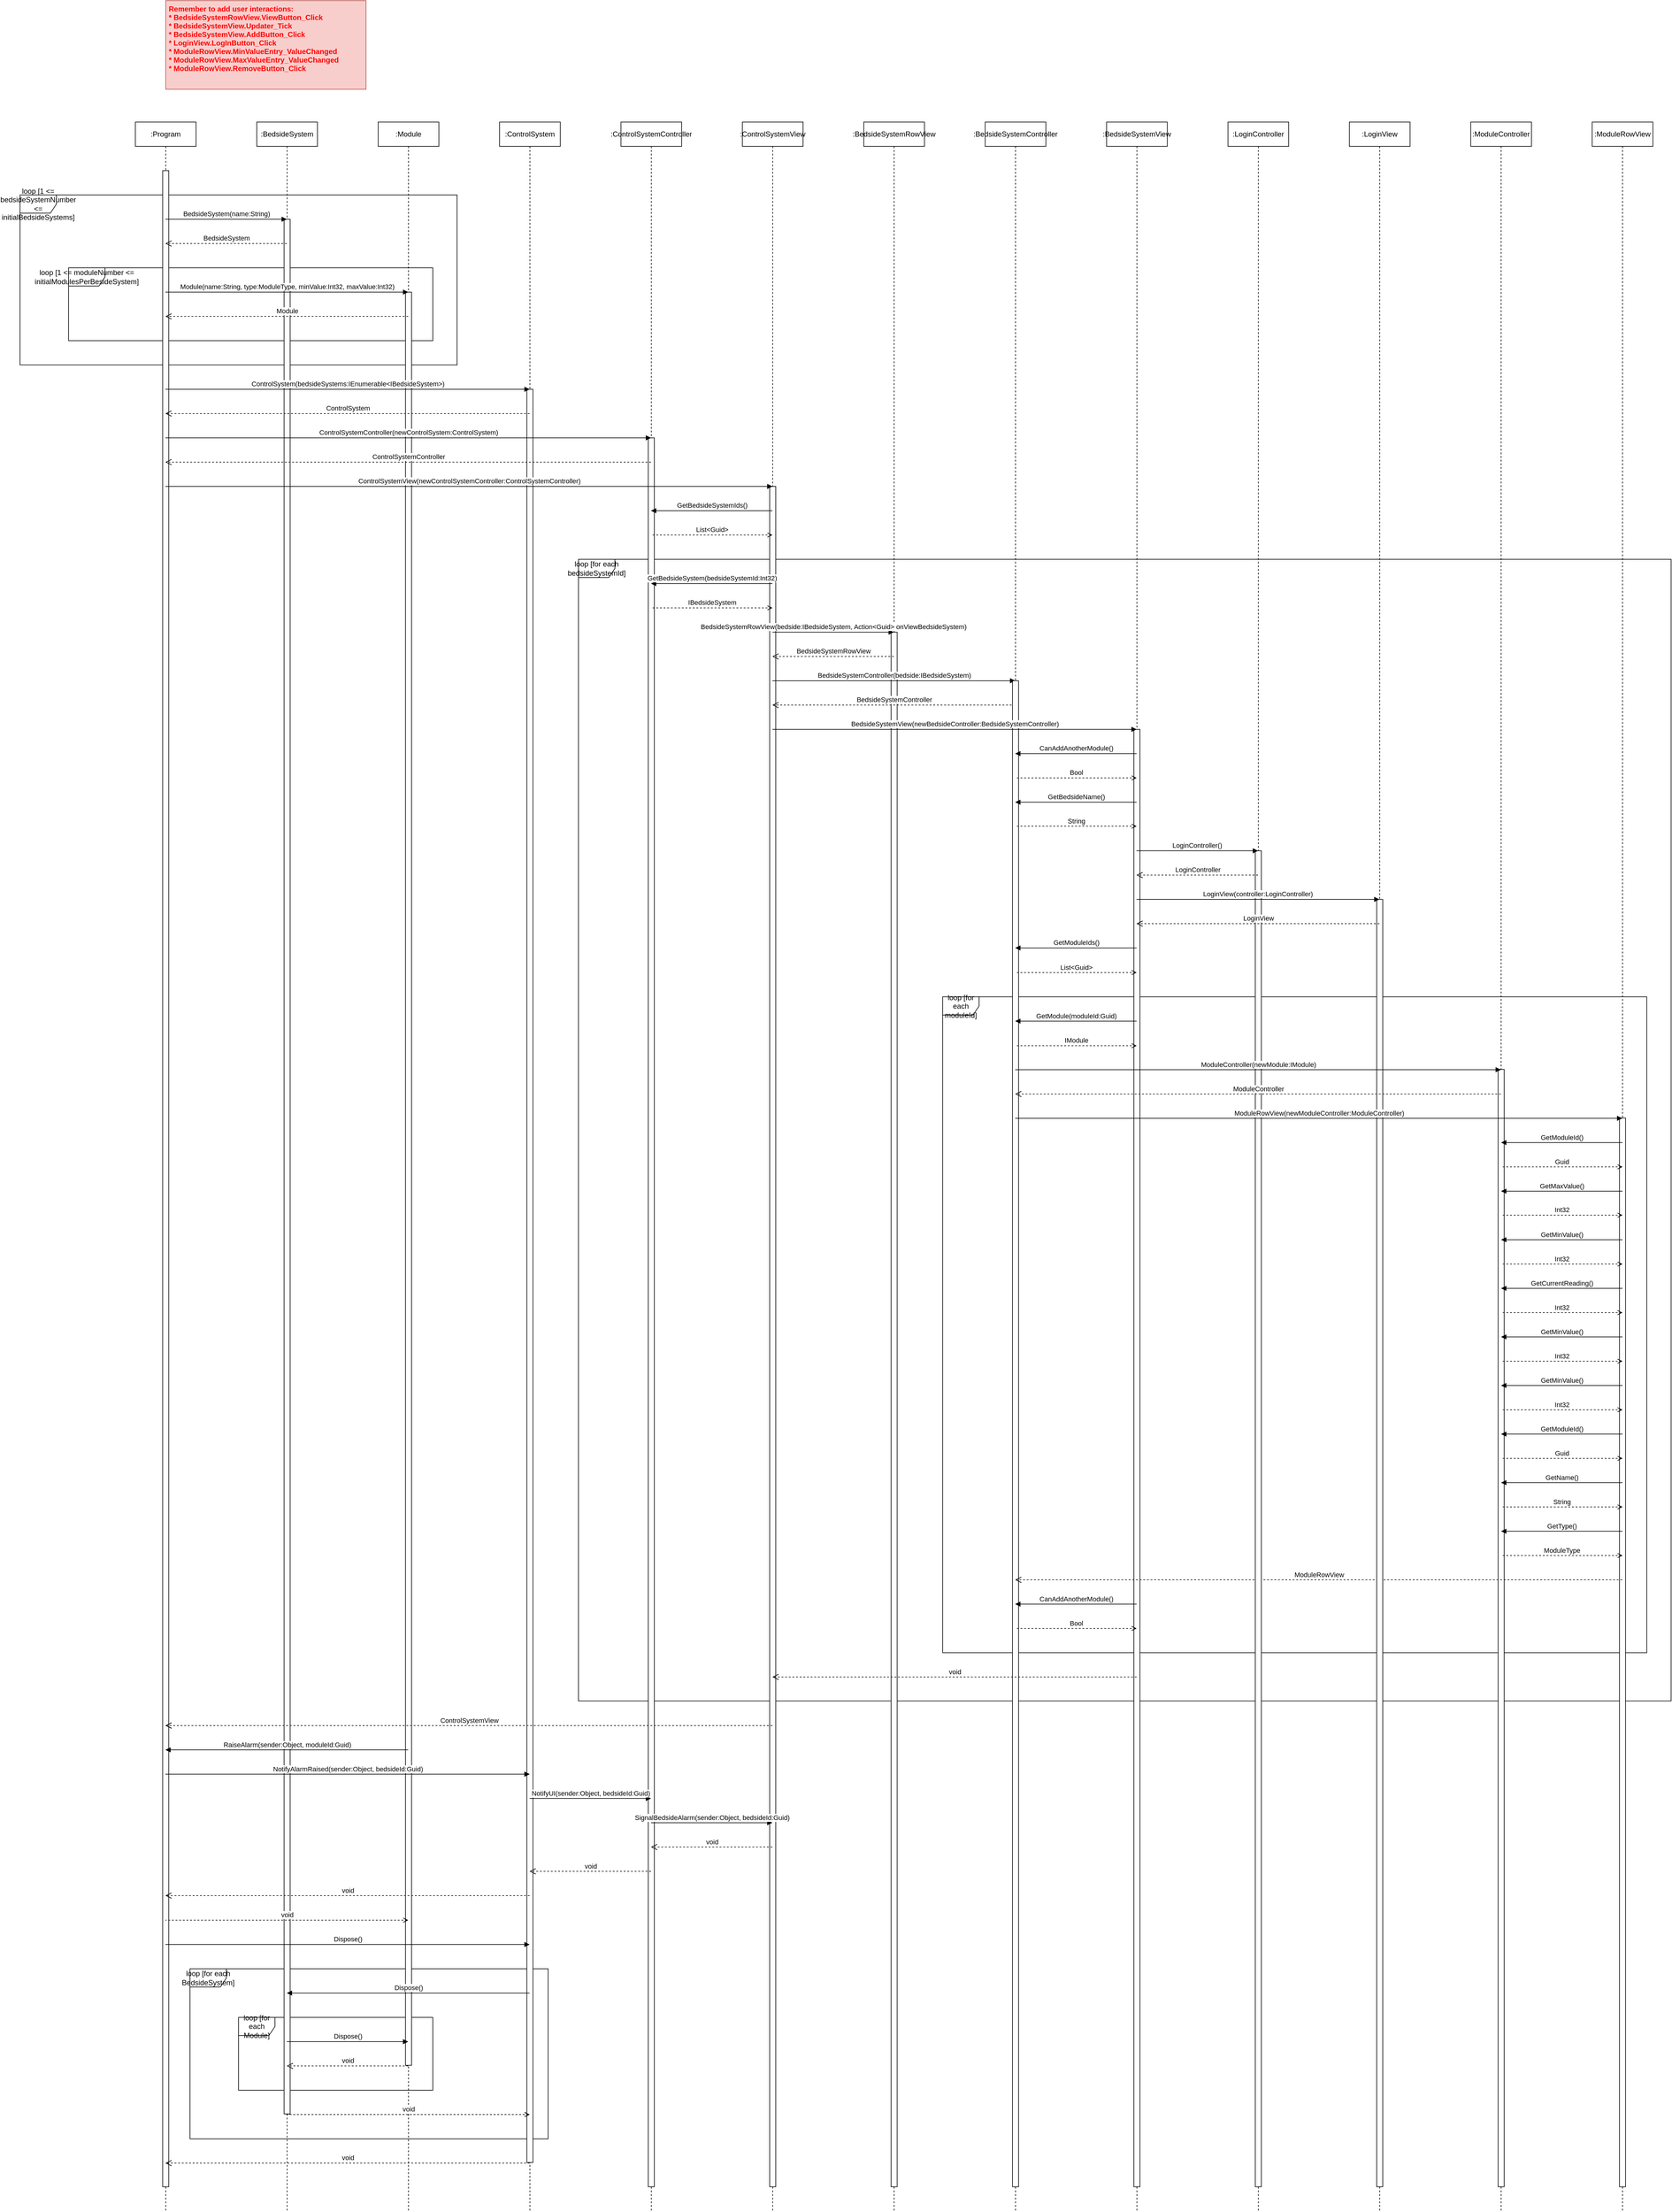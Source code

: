 <mxfile version="12.9.11" type="device"><diagram id="y84LgK3y7Ql4tIDdtTUG" name="Page-1"><mxGraphModel dx="2500" dy="2074" grid="1" gridSize="10" guides="1" tooltips="1" connect="1" arrows="1" fold="1" page="1" pageScale="1" pageWidth="827" pageHeight="1169" math="0" shadow="0"><root><mxCell id="0"/><mxCell id="1" parent="0"/><mxCell id="HmVZkjdPM1QbAuIZkg-H-62" value="loop [for each bedsideSystemId]" style="shape=umlFrame;whiteSpace=wrap;html=1;snapToPoint=1;" vertex="1" parent="1"><mxGeometry x="760" y="760" width="1800" height="1880" as="geometry"/></mxCell><mxCell id="HmVZkjdPM1QbAuIZkg-H-85" value="loop [for each moduleId]" style="shape=umlFrame;whiteSpace=wrap;html=1;snapToPoint=1;" vertex="1" parent="1"><mxGeometry x="1360" y="1480.5" width="1160" height="1080" as="geometry"/></mxCell><mxCell id="HmVZkjdPM1QbAuIZkg-H-40" value="loop [for each BedsideSystem]" style="shape=umlFrame;whiteSpace=wrap;html=1;snapToPoint=1;" vertex="1" parent="1"><mxGeometry x="120" y="3081" width="590" height="280" as="geometry"/></mxCell><mxCell id="HmVZkjdPM1QbAuIZkg-H-46" value="loop [for each Module]" style="shape=umlFrame;whiteSpace=wrap;html=1;snapToPoint=1;" vertex="1" parent="1"><mxGeometry x="200" y="3161" width="320" height="120" as="geometry"/></mxCell><mxCell id="HmVZkjdPM1QbAuIZkg-H-12" value="loop [1 &amp;lt;= bedsideSystemNumber &amp;lt;= initialBedsideSystems]" style="shape=umlFrame;whiteSpace=wrap;html=1;snapToPoint=1;" vertex="1" parent="1"><mxGeometry x="-160" y="160" width="720" height="280" as="geometry"/></mxCell><mxCell id="HmVZkjdPM1QbAuIZkg-H-16" value="loop [1 &amp;lt;= moduleNumber &amp;lt;= initialModulesPerBesideSystem]" style="shape=umlFrame;whiteSpace=wrap;html=1;snapToPoint=1;" vertex="1" parent="1"><mxGeometry x="-80" y="280" width="600" height="120" as="geometry"/></mxCell><mxCell id="HmVZkjdPM1QbAuIZkg-H-2" value=":Program" style="shape=umlLifeline;perimeter=lifelinePerimeter;whiteSpace=wrap;html=1;container=1;collapsible=0;recursiveResize=0;outlineConnect=0;snapToPoint=1;" vertex="1" parent="1"><mxGeometry x="30" y="40" width="100" height="3440" as="geometry"/></mxCell><mxCell id="HmVZkjdPM1QbAuIZkg-H-8" value="" style="html=1;points=[];perimeter=orthogonalPerimeter;snapToPoint=1;" vertex="1" parent="HmVZkjdPM1QbAuIZkg-H-2"><mxGeometry x="45" y="80" width="10" height="3320" as="geometry"/></mxCell><mxCell id="HmVZkjdPM1QbAuIZkg-H-13" value=":BedsideSystem" style="shape=umlLifeline;perimeter=lifelinePerimeter;whiteSpace=wrap;html=1;container=1;collapsible=0;recursiveResize=0;outlineConnect=0;snapToPoint=1;" vertex="1" parent="1"><mxGeometry x="230" y="40" width="100" height="3440" as="geometry"/></mxCell><mxCell id="HmVZkjdPM1QbAuIZkg-H-14" value="" style="html=1;points=[];perimeter=orthogonalPerimeter;snapToPoint=1;" vertex="1" parent="HmVZkjdPM1QbAuIZkg-H-13"><mxGeometry x="45" y="160" width="10" height="3120" as="geometry"/></mxCell><mxCell id="HmVZkjdPM1QbAuIZkg-H-15" value="BedsideSystem(name:String)" style="html=1;verticalAlign=bottom;endArrow=block;snapToPoint=1;" edge="1" parent="1"><mxGeometry width="80" relative="1" as="geometry"><mxPoint x="79.5" y="200" as="sourcePoint"/><mxPoint x="279.5" y="200" as="targetPoint"/></mxGeometry></mxCell><mxCell id="HmVZkjdPM1QbAuIZkg-H-17" value=":Module" style="shape=umlLifeline;perimeter=lifelinePerimeter;whiteSpace=wrap;html=1;container=1;collapsible=0;recursiveResize=0;outlineConnect=0;snapToPoint=1;" vertex="1" parent="1"><mxGeometry x="430" y="40" width="100" height="3440" as="geometry"/></mxCell><mxCell id="HmVZkjdPM1QbAuIZkg-H-19" value="" style="html=1;points=[];perimeter=orthogonalPerimeter;snapToPoint=1;" vertex="1" parent="HmVZkjdPM1QbAuIZkg-H-17"><mxGeometry x="45" y="280" width="10" height="2920" as="geometry"/></mxCell><mxCell id="HmVZkjdPM1QbAuIZkg-H-20" value="Module(name:String, type:ModuleType, minValue:Int32, maxValue:Int32)" style="html=1;verticalAlign=bottom;endArrow=block;snapToPoint=1;" edge="1" parent="1"><mxGeometry width="80" relative="1" as="geometry"><mxPoint x="79.5" y="320" as="sourcePoint"/><mxPoint x="479.5" y="320" as="targetPoint"/></mxGeometry></mxCell><mxCell id="HmVZkjdPM1QbAuIZkg-H-23" value=":ControlSystem" style="shape=umlLifeline;perimeter=lifelinePerimeter;whiteSpace=wrap;html=1;container=1;collapsible=0;recursiveResize=0;outlineConnect=0;snapToPoint=1;" vertex="1" parent="1"><mxGeometry x="630" y="40" width="100" height="3440" as="geometry"/></mxCell><mxCell id="HmVZkjdPM1QbAuIZkg-H-24" value="" style="html=1;points=[];perimeter=orthogonalPerimeter;snapToPoint=1;" vertex="1" parent="HmVZkjdPM1QbAuIZkg-H-23"><mxGeometry x="45" y="440" width="10" height="2920" as="geometry"/></mxCell><mxCell id="HmVZkjdPM1QbAuIZkg-H-26" value=":ControlSystemController" style="shape=umlLifeline;perimeter=lifelinePerimeter;whiteSpace=wrap;html=1;container=1;collapsible=0;recursiveResize=0;outlineConnect=0;snapToPoint=1;" vertex="1" parent="1"><mxGeometry x="830" y="40" width="100" height="3440" as="geometry"/></mxCell><mxCell id="HmVZkjdPM1QbAuIZkg-H-27" value="" style="html=1;points=[];perimeter=orthogonalPerimeter;snapToPoint=1;" vertex="1" parent="HmVZkjdPM1QbAuIZkg-H-26"><mxGeometry x="45" y="520" width="10" height="2880" as="geometry"/></mxCell><mxCell id="HmVZkjdPM1QbAuIZkg-H-28" value="ControlSystemController(newControlSystem:ControlSystem)" style="html=1;verticalAlign=bottom;endArrow=block;snapToPoint=1;" edge="1" parent="1"><mxGeometry width="80" relative="1" as="geometry"><mxPoint x="79.5" y="560" as="sourcePoint"/><mxPoint x="879.5" y="560" as="targetPoint"/></mxGeometry></mxCell><mxCell id="HmVZkjdPM1QbAuIZkg-H-31" value="BedsideSystem" style="html=1;verticalAlign=bottom;endArrow=open;dashed=1;endSize=8;" edge="1" parent="1"><mxGeometry relative="1" as="geometry"><mxPoint x="279.5" y="240" as="sourcePoint"/><mxPoint x="79.5" y="240" as="targetPoint"/></mxGeometry></mxCell><mxCell id="HmVZkjdPM1QbAuIZkg-H-32" value="Module" style="html=1;verticalAlign=bottom;endArrow=open;dashed=1;endSize=8;" edge="1" parent="1" source="HmVZkjdPM1QbAuIZkg-H-17"><mxGeometry relative="1" as="geometry"><mxPoint x="279.5" y="360" as="sourcePoint"/><mxPoint x="79.5" y="360" as="targetPoint"/></mxGeometry></mxCell><mxCell id="HmVZkjdPM1QbAuIZkg-H-33" value="ControlSystem" style="html=1;verticalAlign=bottom;endArrow=open;dashed=1;endSize=8;" edge="1" parent="1"><mxGeometry relative="1" as="geometry"><mxPoint x="679.5" y="520" as="sourcePoint"/><mxPoint x="79.5" y="520" as="targetPoint"/></mxGeometry></mxCell><mxCell id="HmVZkjdPM1QbAuIZkg-H-25" value="ControlSystem(bedsideSystems:IEnumerable&amp;lt;IBedsideSystem&amp;gt;)" style="html=1;verticalAlign=bottom;endArrow=block;snapToPoint=1;" edge="1" parent="1"><mxGeometry width="80" relative="1" as="geometry"><mxPoint x="79.5" y="480" as="sourcePoint"/><mxPoint x="679.5" y="480" as="targetPoint"/></mxGeometry></mxCell><mxCell id="HmVZkjdPM1QbAuIZkg-H-34" value="ControlSystemController" style="html=1;verticalAlign=bottom;endArrow=open;dashed=1;endSize=8;" edge="1" parent="1"><mxGeometry relative="1" as="geometry"><mxPoint x="879.5" y="600" as="sourcePoint"/><mxPoint x="79.5" y="600" as="targetPoint"/></mxGeometry></mxCell><mxCell id="HmVZkjdPM1QbAuIZkg-H-35" value=":ControlSystemView" style="shape=umlLifeline;perimeter=lifelinePerimeter;whiteSpace=wrap;html=1;container=1;collapsible=0;recursiveResize=0;outlineConnect=0;snapToPoint=1;" vertex="1" parent="1"><mxGeometry x="1030" y="40" width="100" height="3440" as="geometry"/></mxCell><mxCell id="HmVZkjdPM1QbAuIZkg-H-36" value="" style="html=1;points=[];perimeter=orthogonalPerimeter;snapToPoint=1;" vertex="1" parent="HmVZkjdPM1QbAuIZkg-H-35"><mxGeometry x="45" y="600" width="10" height="2800" as="geometry"/></mxCell><mxCell id="HmVZkjdPM1QbAuIZkg-H-37" value="ControlSystemView(newControlSystemController:ControlSystemController)" style="html=1;verticalAlign=bottom;endArrow=block;snapToPoint=1;" edge="1" parent="1"><mxGeometry width="80" relative="1" as="geometry"><mxPoint x="79.5" y="640" as="sourcePoint"/><mxPoint x="1079.5" y="640" as="targetPoint"/></mxGeometry></mxCell><mxCell id="HmVZkjdPM1QbAuIZkg-H-38" value="ControlSystemView" style="html=1;verticalAlign=bottom;endArrow=open;dashed=1;endSize=8;" edge="1" parent="1"><mxGeometry relative="1" as="geometry"><mxPoint x="1079.5" y="2680.5" as="sourcePoint"/><mxPoint x="79.5" y="2680.5" as="targetPoint"/></mxGeometry></mxCell><mxCell id="HmVZkjdPM1QbAuIZkg-H-39" value="Dispose()" style="html=1;verticalAlign=bottom;endArrow=block;snapToPoint=1;" edge="1" parent="1"><mxGeometry width="80" relative="1" as="geometry"><mxPoint x="79.5" y="3041" as="sourcePoint"/><mxPoint x="679.5" y="3041" as="targetPoint"/></mxGeometry></mxCell><mxCell id="HmVZkjdPM1QbAuIZkg-H-41" value="ControlSystemView" style="html=1;verticalAlign=bottom;endArrow=open;dashed=1;endSize=8;" edge="1" parent="1"><mxGeometry relative="1" as="geometry"><mxPoint x="1079.5" y="2680.5" as="sourcePoint"/><mxPoint x="79.5" y="2680.5" as="targetPoint"/></mxGeometry></mxCell><mxCell id="HmVZkjdPM1QbAuIZkg-H-43" value="Dispose()" style="html=1;verticalAlign=bottom;endArrow=none;snapToPoint=1;startArrow=block;startFill=1;endFill=0;" edge="1" parent="1"><mxGeometry width="80" relative="1" as="geometry"><mxPoint x="279.5" y="3121" as="sourcePoint"/><mxPoint x="679.5" y="3121" as="targetPoint"/></mxGeometry></mxCell><mxCell id="HmVZkjdPM1QbAuIZkg-H-44" value="void" style="html=1;verticalAlign=bottom;endArrow=open;dashed=1;endSize=8;" edge="1" parent="1"><mxGeometry relative="1" as="geometry"><mxPoint x="679.5" y="3401" as="sourcePoint"/><mxPoint x="79.5" y="3401" as="targetPoint"/></mxGeometry></mxCell><mxCell id="HmVZkjdPM1QbAuIZkg-H-45" value="void" style="html=1;verticalAlign=bottom;endArrow=none;dashed=1;endSize=8;startArrow=open;startFill=0;endFill=0;" edge="1" parent="1"><mxGeometry relative="1" as="geometry"><mxPoint x="679.5" y="3321" as="sourcePoint"/><mxPoint x="279.5" y="3321" as="targetPoint"/></mxGeometry></mxCell><mxCell id="HmVZkjdPM1QbAuIZkg-H-47" value="Dispose()" style="html=1;verticalAlign=bottom;endArrow=block;snapToPoint=1;" edge="1" parent="1"><mxGeometry width="80" relative="1" as="geometry"><mxPoint x="279.5" y="3201" as="sourcePoint"/><mxPoint x="479.5" y="3201" as="targetPoint"/></mxGeometry></mxCell><mxCell id="HmVZkjdPM1QbAuIZkg-H-48" value="void" style="html=1;verticalAlign=bottom;endArrow=open;dashed=1;endSize=8;" edge="1" parent="1"><mxGeometry relative="1" as="geometry"><mxPoint x="479.5" y="3241" as="sourcePoint"/><mxPoint x="279.5" y="3241" as="targetPoint"/></mxGeometry></mxCell><mxCell id="HmVZkjdPM1QbAuIZkg-H-49" value="RaiseAlarm(sender:Object, moduleId:Guid)" style="html=1;verticalAlign=bottom;endArrow=none;snapToPoint=1;startArrow=block;startFill=1;endFill=0;" edge="1" parent="1"><mxGeometry width="80" relative="1" as="geometry"><mxPoint x="79.5" y="2720.5" as="sourcePoint"/><mxPoint x="479.5" y="2720.5" as="targetPoint"/></mxGeometry></mxCell><mxCell id="HmVZkjdPM1QbAuIZkg-H-50" value="void" style="html=1;verticalAlign=bottom;endArrow=none;dashed=1;endSize=8;startArrow=open;startFill=0;endFill=0;" edge="1" parent="1"><mxGeometry relative="1" as="geometry"><mxPoint x="679.5" y="3321" as="sourcePoint"/><mxPoint x="279.5" y="3321" as="targetPoint"/></mxGeometry></mxCell><mxCell id="HmVZkjdPM1QbAuIZkg-H-52" value="void" style="html=1;verticalAlign=bottom;endArrow=none;dashed=1;endSize=8;startArrow=open;startFill=0;endFill=0;" edge="1" parent="1"><mxGeometry relative="1" as="geometry"><mxPoint x="479.5" y="3001" as="sourcePoint"/><mxPoint x="79.5" y="3001" as="targetPoint"/></mxGeometry></mxCell><mxCell id="HmVZkjdPM1QbAuIZkg-H-53" value="NotifyAlarmRaised(sender:Object, bedsideId:Guid)" style="html=1;verticalAlign=bottom;endArrow=block;snapToPoint=1;" edge="1" parent="1"><mxGeometry width="80" relative="1" as="geometry"><mxPoint x="79.5" y="2760.5" as="sourcePoint"/><mxPoint x="679.5" y="2760.5" as="targetPoint"/></mxGeometry></mxCell><mxCell id="HmVZkjdPM1QbAuIZkg-H-54" value="void" style="html=1;verticalAlign=bottom;endArrow=open;dashed=1;endSize=8;" edge="1" parent="1"><mxGeometry relative="1" as="geometry"><mxPoint x="679.5" y="2960.5" as="sourcePoint"/><mxPoint x="79.5" y="2960.5" as="targetPoint"/></mxGeometry></mxCell><mxCell id="HmVZkjdPM1QbAuIZkg-H-55" value="NotifyAlarmRaised(sender:Object, bedsideId:Guid)" style="html=1;verticalAlign=bottom;endArrow=block;snapToPoint=1;" edge="1" parent="1"><mxGeometry width="80" relative="1" as="geometry"><mxPoint x="79.5" y="2760.5" as="sourcePoint"/><mxPoint x="679.5" y="2760.5" as="targetPoint"/></mxGeometry></mxCell><mxCell id="HmVZkjdPM1QbAuIZkg-H-57" value="NotifyUI(sender:Object, bedsideId:Guid)" style="html=1;verticalAlign=bottom;endArrow=block;snapToPoint=1;" edge="1" parent="1"><mxGeometry width="80" relative="1" as="geometry"><mxPoint x="679.5" y="2800.5" as="sourcePoint"/><mxPoint x="879.5" y="2800.5" as="targetPoint"/></mxGeometry></mxCell><mxCell id="HmVZkjdPM1QbAuIZkg-H-58" value="SignalBedsideAlarm(sender:Object, bedsideId:Guid)" style="html=1;verticalAlign=bottom;endArrow=block;snapToPoint=1;" edge="1" parent="1"><mxGeometry width="80" relative="1" as="geometry"><mxPoint x="879.5" y="2840.5" as="sourcePoint"/><mxPoint x="1079.5" y="2840.5" as="targetPoint"/></mxGeometry></mxCell><mxCell id="HmVZkjdPM1QbAuIZkg-H-60" value="void" style="html=1;verticalAlign=bottom;endArrow=open;dashed=1;endSize=8;" edge="1" parent="1"><mxGeometry relative="1" as="geometry"><mxPoint x="1079.5" y="2880.5" as="sourcePoint"/><mxPoint x="879.5" y="2880.5" as="targetPoint"/></mxGeometry></mxCell><mxCell id="HmVZkjdPM1QbAuIZkg-H-61" value="void" style="html=1;verticalAlign=bottom;endArrow=open;dashed=1;endSize=8;" edge="1" parent="1"><mxGeometry relative="1" as="geometry"><mxPoint x="879.5" y="2920.5" as="sourcePoint"/><mxPoint x="679.5" y="2920.5" as="targetPoint"/></mxGeometry></mxCell><mxCell id="HmVZkjdPM1QbAuIZkg-H-63" value="GetBedsideSystemIds()" style="html=1;verticalAlign=bottom;endArrow=none;snapToPoint=1;startArrow=block;startFill=1;endFill=0;" edge="1" parent="1"><mxGeometry width="80" relative="1" as="geometry"><mxPoint x="879.5" y="680" as="sourcePoint"/><mxPoint x="1079.5" y="680" as="targetPoint"/></mxGeometry></mxCell><mxCell id="HmVZkjdPM1QbAuIZkg-H-64" value="List&amp;lt;Guid&amp;gt;" style="html=1;verticalAlign=bottom;endArrow=none;dashed=1;endSize=8;startArrow=open;startFill=0;endFill=0;" edge="1" parent="1"><mxGeometry relative="1" as="geometry"><mxPoint x="1079.5" y="720" as="sourcePoint"/><mxPoint x="879.5" y="720" as="targetPoint"/></mxGeometry></mxCell><mxCell id="HmVZkjdPM1QbAuIZkg-H-65" value="GetBedsideSystem(bedsideSystemId:Int32)" style="html=1;verticalAlign=bottom;endArrow=none;snapToPoint=1;startArrow=block;startFill=1;endFill=0;" edge="1" parent="1"><mxGeometry width="80" relative="1" as="geometry"><mxPoint x="879.5" y="800" as="sourcePoint"/><mxPoint x="1079.5" y="800" as="targetPoint"/></mxGeometry></mxCell><mxCell id="HmVZkjdPM1QbAuIZkg-H-66" value="IBedsideSystem" style="html=1;verticalAlign=bottom;endArrow=none;dashed=1;endSize=8;startArrow=open;startFill=0;endFill=0;" edge="1" parent="1"><mxGeometry relative="1" as="geometry"><mxPoint x="1079.5" y="840" as="sourcePoint"/><mxPoint x="879.5" y="840" as="targetPoint"/></mxGeometry></mxCell><mxCell id="HmVZkjdPM1QbAuIZkg-H-67" value=":BedsideSystemRowView" style="shape=umlLifeline;perimeter=lifelinePerimeter;whiteSpace=wrap;html=1;container=1;collapsible=0;recursiveResize=0;outlineConnect=0;snapToPoint=1;" vertex="1" parent="1"><mxGeometry x="1230" y="40" width="100" height="3440" as="geometry"/></mxCell><mxCell id="HmVZkjdPM1QbAuIZkg-H-68" value="" style="html=1;points=[];perimeter=orthogonalPerimeter;snapToPoint=1;" vertex="1" parent="HmVZkjdPM1QbAuIZkg-H-67"><mxGeometry x="45" y="840" width="10" height="2560" as="geometry"/></mxCell><mxCell id="HmVZkjdPM1QbAuIZkg-H-69" value="BedsideSystemController(bedside:IBedsideSystem)" style="html=1;verticalAlign=bottom;endArrow=block;snapToPoint=1;startArrow=none;startFill=0;endFill=1;" edge="1" parent="1" target="HmVZkjdPM1QbAuIZkg-H-71"><mxGeometry width="80" relative="1" as="geometry"><mxPoint x="1079.5" y="960" as="sourcePoint"/><mxPoint x="1279.5" y="960" as="targetPoint"/></mxGeometry></mxCell><mxCell id="HmVZkjdPM1QbAuIZkg-H-70" value="BedsideSystemController" style="html=1;verticalAlign=bottom;endArrow=open;dashed=1;endSize=8;startArrow=none;startFill=0;endFill=0;" edge="1" parent="1" source="HmVZkjdPM1QbAuIZkg-H-71"><mxGeometry relative="1" as="geometry"><mxPoint x="1279.5" y="1000" as="sourcePoint"/><mxPoint x="1079.5" y="1000" as="targetPoint"/></mxGeometry></mxCell><mxCell id="HmVZkjdPM1QbAuIZkg-H-71" value=":BedsideSystemController" style="shape=umlLifeline;perimeter=lifelinePerimeter;whiteSpace=wrap;html=1;container=1;collapsible=0;recursiveResize=0;outlineConnect=0;snapToPoint=1;" vertex="1" parent="1"><mxGeometry x="1430" y="40" width="100" height="3440" as="geometry"/></mxCell><mxCell id="HmVZkjdPM1QbAuIZkg-H-72" value="" style="html=1;points=[];perimeter=orthogonalPerimeter;snapToPoint=1;" vertex="1" parent="HmVZkjdPM1QbAuIZkg-H-71"><mxGeometry x="45" y="920" width="10" height="2480" as="geometry"/></mxCell><mxCell id="HmVZkjdPM1QbAuIZkg-H-73" value="BedsideSystemRowView(bedside:IBedsideSystem, Action&amp;lt;Guid&amp;gt; onViewBedsideSystem)" style="html=1;verticalAlign=bottom;endArrow=block;snapToPoint=1;startArrow=none;startFill=0;endFill=1;" edge="1" parent="1" target="HmVZkjdPM1QbAuIZkg-H-67"><mxGeometry width="80" relative="1" as="geometry"><mxPoint x="1079.5" y="880" as="sourcePoint"/><mxPoint x="1479.5" y="880" as="targetPoint"/></mxGeometry></mxCell><mxCell id="HmVZkjdPM1QbAuIZkg-H-74" value="BedsideSystemRowView" style="html=1;verticalAlign=bottom;endArrow=open;dashed=1;endSize=8;startArrow=none;startFill=0;endFill=0;" edge="1" parent="1" source="HmVZkjdPM1QbAuIZkg-H-67"><mxGeometry relative="1" as="geometry"><mxPoint x="1479.5" y="920" as="sourcePoint"/><mxPoint x="1079.5" y="920" as="targetPoint"/></mxGeometry></mxCell><mxCell id="HmVZkjdPM1QbAuIZkg-H-75" value=":BedsideSystemView" style="shape=umlLifeline;perimeter=lifelinePerimeter;whiteSpace=wrap;html=1;container=1;collapsible=0;recursiveResize=0;outlineConnect=0;snapToPoint=1;" vertex="1" parent="1"><mxGeometry x="1630" y="40" width="100" height="3440" as="geometry"/></mxCell><mxCell id="HmVZkjdPM1QbAuIZkg-H-76" value="" style="html=1;points=[];perimeter=orthogonalPerimeter;snapToPoint=1;" vertex="1" parent="HmVZkjdPM1QbAuIZkg-H-75"><mxGeometry x="45" y="1000" width="10" height="2400" as="geometry"/></mxCell><mxCell id="HmVZkjdPM1QbAuIZkg-H-77" value="BedsideSystemView(newBedsideController:BedsideSystemController)" style="html=1;verticalAlign=bottom;endArrow=block;snapToPoint=1;startArrow=none;startFill=0;endFill=1;" edge="1" parent="1" target="HmVZkjdPM1QbAuIZkg-H-75"><mxGeometry width="80" relative="1" as="geometry"><mxPoint x="1079.5" y="1040" as="sourcePoint"/><mxPoint x="1479.5" y="1040" as="targetPoint"/></mxGeometry></mxCell><mxCell id="HmVZkjdPM1QbAuIZkg-H-78" value="void" style="html=1;verticalAlign=bottom;endArrow=open;dashed=1;endSize=8;startArrow=none;startFill=0;endFill=0;" edge="1" parent="1"><mxGeometry relative="1" as="geometry"><mxPoint x="1679.5" y="2600.5" as="sourcePoint"/><mxPoint x="1079.5" y="2600.5" as="targetPoint"/></mxGeometry></mxCell><mxCell id="HmVZkjdPM1QbAuIZkg-H-79" value="CanAddAnotherModule()" style="html=1;verticalAlign=bottom;endArrow=none;snapToPoint=1;startArrow=block;startFill=1;endFill=0;" edge="1" parent="1"><mxGeometry width="80" relative="1" as="geometry"><mxPoint x="1479.5" y="1080" as="sourcePoint"/><mxPoint x="1679.5" y="1080" as="targetPoint"/></mxGeometry></mxCell><mxCell id="HmVZkjdPM1QbAuIZkg-H-80" value="Bool" style="html=1;verticalAlign=bottom;endArrow=none;dashed=1;endSize=8;startArrow=open;startFill=0;endFill=0;" edge="1" parent="1"><mxGeometry relative="1" as="geometry"><mxPoint x="1679.5" y="1120" as="sourcePoint"/><mxPoint x="1479.5" y="1120" as="targetPoint"/></mxGeometry></mxCell><mxCell id="HmVZkjdPM1QbAuIZkg-H-81" value="GetBedsideName()" style="html=1;verticalAlign=bottom;endArrow=none;snapToPoint=1;startArrow=block;startFill=1;endFill=0;" edge="1" parent="1"><mxGeometry width="80" relative="1" as="geometry"><mxPoint x="1479.5" y="1160" as="sourcePoint"/><mxPoint x="1679.5" y="1160" as="targetPoint"/></mxGeometry></mxCell><mxCell id="HmVZkjdPM1QbAuIZkg-H-82" value="String" style="html=1;verticalAlign=bottom;endArrow=none;dashed=1;endSize=8;startArrow=open;startFill=0;endFill=0;" edge="1" parent="1"><mxGeometry relative="1" as="geometry"><mxPoint x="1679.5" y="1199.5" as="sourcePoint"/><mxPoint x="1479.5" y="1199.5" as="targetPoint"/></mxGeometry></mxCell><mxCell id="HmVZkjdPM1QbAuIZkg-H-83" value="GetModuleIds()" style="html=1;verticalAlign=bottom;endArrow=none;snapToPoint=1;startArrow=block;startFill=1;endFill=0;" edge="1" parent="1"><mxGeometry width="80" relative="1" as="geometry"><mxPoint x="1479.5" y="1400" as="sourcePoint"/><mxPoint x="1679.5" y="1400" as="targetPoint"/></mxGeometry></mxCell><mxCell id="HmVZkjdPM1QbAuIZkg-H-84" value="List&amp;lt;Guid&amp;gt;" style="html=1;verticalAlign=bottom;endArrow=none;dashed=1;endSize=8;startArrow=open;startFill=0;endFill=0;" edge="1" parent="1"><mxGeometry relative="1" as="geometry"><mxPoint x="1679.5" y="1440.5" as="sourcePoint"/><mxPoint x="1479.5" y="1440.5" as="targetPoint"/></mxGeometry></mxCell><mxCell id="HmVZkjdPM1QbAuIZkg-H-86" value="Remember to add user interactions:&#xA;* BedsideSystemRowView.ViewButton_Click&#xA;* BedsideSystemView.Updater_Tick&#xA;* BedsideSystemView.AddButton_Click&#xA;* LoginView.LogInButton_Click&#xA;* ModuleRowView.MinValueEntry_ValueChanged&#xA;* ModuleRowView.MaxValueEntry_ValueChanged&#xA;* ModuleRowView.RemoveButton_Click&#xA;&#xA;" style="text;align=left;fontStyle=1;verticalAlign=top;spacingLeft=3;spacingRight=3;strokeColor=#b85450;rotatable=0;points=[[0,0.5],[1,0.5]];portConstraint=eastwest;fillColor=#f8cecc;fontColor=#FF0000;" vertex="1" parent="1"><mxGeometry x="80" y="-160" width="330" height="146" as="geometry"/></mxCell><mxCell id="HmVZkjdPM1QbAuIZkg-H-87" value="GetModule(moduleId:Guid)" style="html=1;verticalAlign=bottom;endArrow=none;snapToPoint=1;startArrow=block;startFill=1;endFill=0;" edge="1" parent="1"><mxGeometry width="80" relative="1" as="geometry"><mxPoint x="1479.5" y="1520.5" as="sourcePoint"/><mxPoint x="1679.5" y="1520.5" as="targetPoint"/></mxGeometry></mxCell><mxCell id="HmVZkjdPM1QbAuIZkg-H-88" value="IModule" style="html=1;verticalAlign=bottom;endArrow=none;dashed=1;endSize=8;startArrow=open;startFill=0;endFill=0;" edge="1" parent="1"><mxGeometry relative="1" as="geometry"><mxPoint x="1679.5" y="1561" as="sourcePoint"/><mxPoint x="1479.5" y="1561" as="targetPoint"/></mxGeometry></mxCell><mxCell id="HmVZkjdPM1QbAuIZkg-H-89" value="CanAddAnotherModule()" style="html=1;verticalAlign=bottom;endArrow=none;snapToPoint=1;startArrow=block;startFill=1;endFill=0;" edge="1" parent="1"><mxGeometry width="80" relative="1" as="geometry"><mxPoint x="1479.5" y="2480.5" as="sourcePoint"/><mxPoint x="1679.5" y="2480.5" as="targetPoint"/></mxGeometry></mxCell><mxCell id="HmVZkjdPM1QbAuIZkg-H-90" value="Bool" style="html=1;verticalAlign=bottom;endArrow=none;dashed=1;endSize=8;startArrow=open;startFill=0;endFill=0;" edge="1" parent="1"><mxGeometry relative="1" as="geometry"><mxPoint x="1679.5" y="2520.5" as="sourcePoint"/><mxPoint x="1479.5" y="2520.5" as="targetPoint"/></mxGeometry></mxCell><mxCell id="HmVZkjdPM1QbAuIZkg-H-91" value=":ModuleController" style="shape=umlLifeline;perimeter=lifelinePerimeter;whiteSpace=wrap;html=1;container=1;collapsible=0;recursiveResize=0;outlineConnect=0;snapToPoint=1;" vertex="1" parent="1"><mxGeometry x="2230" y="40" width="100" height="3440" as="geometry"/></mxCell><mxCell id="HmVZkjdPM1QbAuIZkg-H-92" value="" style="html=1;points=[];perimeter=orthogonalPerimeter;snapToPoint=1;" vertex="1" parent="HmVZkjdPM1QbAuIZkg-H-91"><mxGeometry x="45" y="1560" width="10" height="1840" as="geometry"/></mxCell><mxCell id="HmVZkjdPM1QbAuIZkg-H-95" value=":ModuleRowView" style="shape=umlLifeline;perimeter=lifelinePerimeter;whiteSpace=wrap;html=1;container=1;collapsible=0;recursiveResize=0;outlineConnect=0;snapToPoint=1;" vertex="1" parent="1"><mxGeometry x="2430" y="40" width="100" height="3440" as="geometry"/></mxCell><mxCell id="HmVZkjdPM1QbAuIZkg-H-96" value="" style="html=1;points=[];perimeter=orthogonalPerimeter;snapToPoint=1;" vertex="1" parent="HmVZkjdPM1QbAuIZkg-H-95"><mxGeometry x="45" y="1640" width="10" height="1760" as="geometry"/></mxCell><mxCell id="HmVZkjdPM1QbAuIZkg-H-98" value="ModuleRowView" style="html=1;verticalAlign=bottom;endArrow=open;dashed=1;endSize=8;startArrow=none;startFill=0;endFill=0;" edge="1" parent="1" source="HmVZkjdPM1QbAuIZkg-H-95"><mxGeometry relative="1" as="geometry"><mxPoint x="2079.5" y="2440.5" as="sourcePoint"/><mxPoint x="1479.5" y="2440.5" as="targetPoint"/></mxGeometry></mxCell><mxCell id="HmVZkjdPM1QbAuIZkg-H-99" value="GetModuleId()" style="html=1;verticalAlign=bottom;endArrow=none;snapToPoint=1;startArrow=block;startFill=1;endFill=0;" edge="1" parent="1"><mxGeometry width="80" relative="1" as="geometry"><mxPoint x="2280" y="1720.5" as="sourcePoint"/><mxPoint x="2480" y="1720.5" as="targetPoint"/></mxGeometry></mxCell><mxCell id="HmVZkjdPM1QbAuIZkg-H-100" value="Guid" style="html=1;verticalAlign=bottom;endArrow=none;dashed=1;endSize=8;startArrow=open;startFill=0;endFill=0;" edge="1" parent="1"><mxGeometry relative="1" as="geometry"><mxPoint x="2480" y="1760.5" as="sourcePoint"/><mxPoint x="2280" y="1760.5" as="targetPoint"/></mxGeometry></mxCell><mxCell id="HmVZkjdPM1QbAuIZkg-H-101" value="GetMaxValue()" style="html=1;verticalAlign=bottom;endArrow=none;snapToPoint=1;startArrow=block;startFill=1;endFill=0;" edge="1" parent="1"><mxGeometry width="80" relative="1" as="geometry"><mxPoint x="2280" y="1800.5" as="sourcePoint"/><mxPoint x="2480" y="1800.5" as="targetPoint"/></mxGeometry></mxCell><mxCell id="HmVZkjdPM1QbAuIZkg-H-102" value="Int32" style="html=1;verticalAlign=bottom;endArrow=none;dashed=1;endSize=8;startArrow=open;startFill=0;endFill=0;" edge="1" parent="1"><mxGeometry relative="1" as="geometry"><mxPoint x="2480" y="1840" as="sourcePoint"/><mxPoint x="2280" y="1840" as="targetPoint"/></mxGeometry></mxCell><mxCell id="HmVZkjdPM1QbAuIZkg-H-103" value="GetMinValue()" style="html=1;verticalAlign=bottom;endArrow=none;snapToPoint=1;startArrow=block;startFill=1;endFill=0;" edge="1" parent="1"><mxGeometry width="80" relative="1" as="geometry"><mxPoint x="2280" y="1880.5" as="sourcePoint"/><mxPoint x="2480" y="1880.5" as="targetPoint"/></mxGeometry></mxCell><mxCell id="HmVZkjdPM1QbAuIZkg-H-104" value="Int32" style="html=1;verticalAlign=bottom;endArrow=none;dashed=1;endSize=8;startArrow=open;startFill=0;endFill=0;" edge="1" parent="1"><mxGeometry relative="1" as="geometry"><mxPoint x="2480" y="1920.5" as="sourcePoint"/><mxPoint x="2280" y="1920.5" as="targetPoint"/></mxGeometry></mxCell><mxCell id="HmVZkjdPM1QbAuIZkg-H-105" value="GetCurrentReading()" style="html=1;verticalAlign=bottom;endArrow=none;snapToPoint=1;startArrow=block;startFill=1;endFill=0;" edge="1" parent="1"><mxGeometry width="80" relative="1" as="geometry"><mxPoint x="2280" y="1960.5" as="sourcePoint"/><mxPoint x="2480" y="1960.5" as="targetPoint"/></mxGeometry></mxCell><mxCell id="HmVZkjdPM1QbAuIZkg-H-106" value="Int32" style="html=1;verticalAlign=bottom;endArrow=none;dashed=1;endSize=8;startArrow=open;startFill=0;endFill=0;" edge="1" parent="1"><mxGeometry relative="1" as="geometry"><mxPoint x="2480" y="2000.5" as="sourcePoint"/><mxPoint x="2280" y="2000.5" as="targetPoint"/></mxGeometry></mxCell><mxCell id="HmVZkjdPM1QbAuIZkg-H-107" value="GetMinValue()" style="html=1;verticalAlign=bottom;endArrow=none;snapToPoint=1;startArrow=block;startFill=1;endFill=0;" edge="1" parent="1"><mxGeometry width="80" relative="1" as="geometry"><mxPoint x="2280" y="2040.5" as="sourcePoint"/><mxPoint x="2480" y="2040.5" as="targetPoint"/></mxGeometry></mxCell><mxCell id="HmVZkjdPM1QbAuIZkg-H-108" value="Int32" style="html=1;verticalAlign=bottom;endArrow=none;dashed=1;endSize=8;startArrow=open;startFill=0;endFill=0;" edge="1" parent="1"><mxGeometry relative="1" as="geometry"><mxPoint x="2480" y="2080.5" as="sourcePoint"/><mxPoint x="2280" y="2080.5" as="targetPoint"/></mxGeometry></mxCell><mxCell id="HmVZkjdPM1QbAuIZkg-H-109" value="GetMinValue()" style="html=1;verticalAlign=bottom;endArrow=none;snapToPoint=1;startArrow=block;startFill=1;endFill=0;" edge="1" parent="1"><mxGeometry width="80" relative="1" as="geometry"><mxPoint x="2280" y="2120.5" as="sourcePoint"/><mxPoint x="2480" y="2120.5" as="targetPoint"/></mxGeometry></mxCell><mxCell id="HmVZkjdPM1QbAuIZkg-H-110" value="Int32" style="html=1;verticalAlign=bottom;endArrow=none;dashed=1;endSize=8;startArrow=open;startFill=0;endFill=0;" edge="1" parent="1"><mxGeometry relative="1" as="geometry"><mxPoint x="2480" y="2160.5" as="sourcePoint"/><mxPoint x="2280" y="2160.5" as="targetPoint"/></mxGeometry></mxCell><mxCell id="HmVZkjdPM1QbAuIZkg-H-111" value="GetModuleId()" style="html=1;verticalAlign=bottom;endArrow=none;snapToPoint=1;startArrow=block;startFill=1;endFill=0;" edge="1" parent="1"><mxGeometry width="80" relative="1" as="geometry"><mxPoint x="2280" y="2200.5" as="sourcePoint"/><mxPoint x="2480" y="2200.5" as="targetPoint"/></mxGeometry></mxCell><mxCell id="HmVZkjdPM1QbAuIZkg-H-112" value="Guid" style="html=1;verticalAlign=bottom;endArrow=none;dashed=1;endSize=8;startArrow=open;startFill=0;endFill=0;" edge="1" parent="1"><mxGeometry relative="1" as="geometry"><mxPoint x="2480" y="2240.5" as="sourcePoint"/><mxPoint x="2280" y="2240.5" as="targetPoint"/></mxGeometry></mxCell><mxCell id="HmVZkjdPM1QbAuIZkg-H-113" value="GetName()" style="html=1;verticalAlign=bottom;endArrow=none;snapToPoint=1;startArrow=block;startFill=1;endFill=0;" edge="1" parent="1"><mxGeometry width="80" relative="1" as="geometry"><mxPoint x="2280" y="2280.5" as="sourcePoint"/><mxPoint x="2480" y="2280.5" as="targetPoint"/></mxGeometry></mxCell><mxCell id="HmVZkjdPM1QbAuIZkg-H-114" value="String" style="html=1;verticalAlign=bottom;endArrow=none;dashed=1;endSize=8;startArrow=open;startFill=0;endFill=0;" edge="1" parent="1"><mxGeometry relative="1" as="geometry"><mxPoint x="2480" y="2320.5" as="sourcePoint"/><mxPoint x="2280" y="2320.5" as="targetPoint"/></mxGeometry></mxCell><mxCell id="HmVZkjdPM1QbAuIZkg-H-115" value="GetType()" style="html=1;verticalAlign=bottom;endArrow=none;snapToPoint=1;startArrow=block;startFill=1;endFill=0;" edge="1" parent="1"><mxGeometry width="80" relative="1" as="geometry"><mxPoint x="2280" y="2360.5" as="sourcePoint"/><mxPoint x="2480" y="2360.5" as="targetPoint"/></mxGeometry></mxCell><mxCell id="HmVZkjdPM1QbAuIZkg-H-116" value="ModuleType" style="html=1;verticalAlign=bottom;endArrow=none;dashed=1;endSize=8;startArrow=open;startFill=0;endFill=0;" edge="1" parent="1"><mxGeometry relative="1" as="geometry"><mxPoint x="2480" y="2400.5" as="sourcePoint"/><mxPoint x="2280" y="2400.5" as="targetPoint"/></mxGeometry></mxCell><mxCell id="HmVZkjdPM1QbAuIZkg-H-117" value=":LoginController" style="shape=umlLifeline;perimeter=lifelinePerimeter;whiteSpace=wrap;html=1;container=1;collapsible=0;recursiveResize=0;outlineConnect=0;snapToPoint=1;" vertex="1" parent="1"><mxGeometry x="1830" y="40" width="100" height="3440" as="geometry"/></mxCell><mxCell id="HmVZkjdPM1QbAuIZkg-H-120" value="" style="html=1;points=[];perimeter=orthogonalPerimeter;snapToPoint=1;" vertex="1" parent="HmVZkjdPM1QbAuIZkg-H-117"><mxGeometry x="45" y="1200" width="10" height="2200" as="geometry"/></mxCell><mxCell id="HmVZkjdPM1QbAuIZkg-H-119" value=":LoginView" style="shape=umlLifeline;perimeter=lifelinePerimeter;whiteSpace=wrap;html=1;container=1;collapsible=0;recursiveResize=0;outlineConnect=0;snapToPoint=1;" vertex="1" parent="1"><mxGeometry x="2030" y="40" width="100" height="3440" as="geometry"/></mxCell><mxCell id="HmVZkjdPM1QbAuIZkg-H-121" value="" style="html=1;points=[];perimeter=orthogonalPerimeter;snapToPoint=1;" vertex="1" parent="HmVZkjdPM1QbAuIZkg-H-119"><mxGeometry x="45" y="1280" width="10" height="2120" as="geometry"/></mxCell><mxCell id="HmVZkjdPM1QbAuIZkg-H-93" value="ModuleController(newModule:IModule)" style="html=1;verticalAlign=bottom;endArrow=block;snapToPoint=1;startArrow=none;startFill=0;endFill=1;" edge="1" parent="1" target="HmVZkjdPM1QbAuIZkg-H-91"><mxGeometry width="80" relative="1" as="geometry"><mxPoint x="1479.5" y="1600.5" as="sourcePoint"/><mxPoint x="2079.5" y="1600.5" as="targetPoint"/></mxGeometry></mxCell><mxCell id="HmVZkjdPM1QbAuIZkg-H-94" value="ModuleController" style="html=1;verticalAlign=bottom;endArrow=open;dashed=1;endSize=8;startArrow=none;startFill=0;endFill=0;" edge="1" parent="1" source="HmVZkjdPM1QbAuIZkg-H-91"><mxGeometry relative="1" as="geometry"><mxPoint x="2079.5" y="1640.5" as="sourcePoint"/><mxPoint x="1479.5" y="1640.5" as="targetPoint"/></mxGeometry></mxCell><mxCell id="HmVZkjdPM1QbAuIZkg-H-97" value="ModuleRowView(newModuleController:ModuleController)" style="html=1;verticalAlign=bottom;endArrow=block;snapToPoint=1;startArrow=none;startFill=0;endFill=1;" edge="1" parent="1" target="HmVZkjdPM1QbAuIZkg-H-95"><mxGeometry width="80" relative="1" as="geometry"><mxPoint x="1479.5" y="1680.5" as="sourcePoint"/><mxPoint x="2279.5" y="1680.5" as="targetPoint"/></mxGeometry></mxCell><mxCell id="HmVZkjdPM1QbAuIZkg-H-122" value="LoginController()" style="html=1;verticalAlign=bottom;endArrow=block;snapToPoint=1;startArrow=none;startFill=0;endFill=1;" edge="1" parent="1"><mxGeometry width="80" relative="1" as="geometry"><mxPoint x="1679.324" y="1240" as="sourcePoint"/><mxPoint x="1879.5" y="1240" as="targetPoint"/></mxGeometry></mxCell><mxCell id="HmVZkjdPM1QbAuIZkg-H-123" value="LoginView(controller:LoginController)" style="html=1;verticalAlign=bottom;endArrow=block;snapToPoint=1;startArrow=none;startFill=0;endFill=1;" edge="1" parent="1"><mxGeometry width="80" relative="1" as="geometry"><mxPoint x="1679.324" y="1320" as="sourcePoint"/><mxPoint x="2079.5" y="1320" as="targetPoint"/></mxGeometry></mxCell><mxCell id="HmVZkjdPM1QbAuIZkg-H-124" value="LoginController" style="html=1;verticalAlign=bottom;endArrow=open;dashed=1;endSize=8;startArrow=none;startFill=0;endFill=0;" edge="1" parent="1"><mxGeometry relative="1" as="geometry"><mxPoint x="1879.5" y="1280" as="sourcePoint"/><mxPoint x="1679.324" y="1280" as="targetPoint"/></mxGeometry></mxCell><mxCell id="HmVZkjdPM1QbAuIZkg-H-125" value="LoginView" style="html=1;verticalAlign=bottom;endArrow=open;dashed=1;endSize=8;startArrow=none;startFill=0;endFill=0;" edge="1" parent="1"><mxGeometry relative="1" as="geometry"><mxPoint x="2079.5" y="1360" as="sourcePoint"/><mxPoint x="1679.324" y="1360" as="targetPoint"/></mxGeometry></mxCell></root></mxGraphModel></diagram></mxfile>